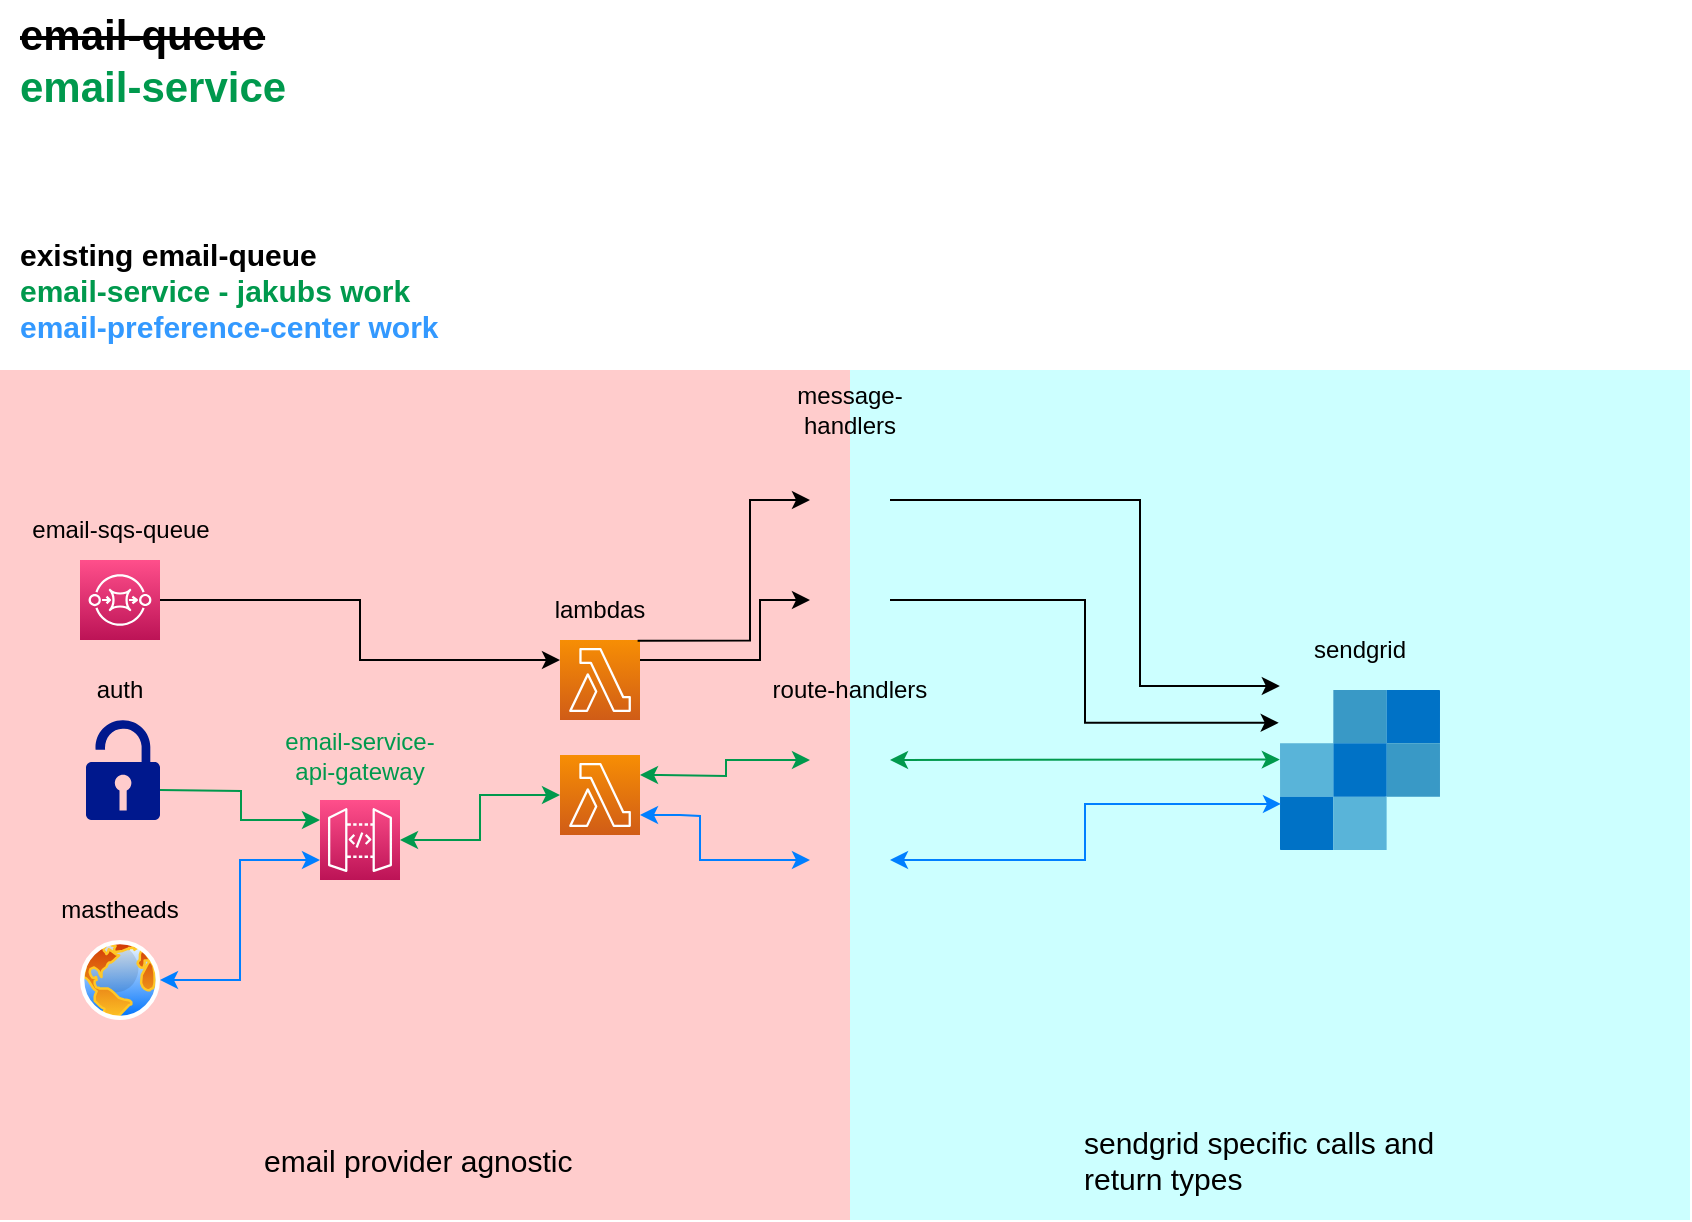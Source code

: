 <mxfile version="19.0.1" type="github">
  <diagram id="DJY0Mr7dxSUuWpH9l4sK" name="Page-1">
    <mxGraphModel dx="2526" dy="942" grid="1" gridSize="10" guides="1" tooltips="1" connect="1" arrows="1" fold="1" page="1" pageScale="1" pageWidth="850" pageHeight="1100" math="0" shadow="0">
      <root>
        <mxCell id="0" />
        <mxCell id="1" parent="0" />
        <mxCell id="3bbdTDh3zmlM17raPETA-42" value="" style="whiteSpace=wrap;html=1;aspect=fixed;shadow=0;sketch=0;fontSize=15;strokeColor=none;strokeWidth=11;fillColor=#CCFFFF;" vertex="1" parent="1">
          <mxGeometry x="420" y="265" width="425" height="425" as="geometry" />
        </mxCell>
        <mxCell id="3bbdTDh3zmlM17raPETA-41" value="" style="whiteSpace=wrap;html=1;aspect=fixed;shadow=0;sketch=0;fontSize=15;strokeColor=none;strokeWidth=11;fillColor=#FFCCCC;" vertex="1" parent="1">
          <mxGeometry y="265" width="425" height="425" as="geometry" />
        </mxCell>
        <mxCell id="3bbdTDh3zmlM17raPETA-1" value="" style="sketch=0;points=[[0,0,0],[0.25,0,0],[0.5,0,0],[0.75,0,0],[1,0,0],[0,1,0],[0.25,1,0],[0.5,1,0],[0.75,1,0],[1,1,0],[0,0.25,0],[0,0.5,0],[0,0.75,0],[1,0.25,0],[1,0.5,0],[1,0.75,0]];outlineConnect=0;fontColor=#232F3E;gradientColor=#FF4F8B;gradientDirection=north;fillColor=#BC1356;strokeColor=#ffffff;dashed=0;verticalLabelPosition=bottom;verticalAlign=top;align=center;html=1;fontSize=12;fontStyle=0;aspect=fixed;shape=mxgraph.aws4.resourceIcon;resIcon=mxgraph.aws4.sqs;" vertex="1" parent="1">
          <mxGeometry x="40" y="360" width="40" height="40" as="geometry" />
        </mxCell>
        <mxCell id="3bbdTDh3zmlM17raPETA-3" value="" style="endArrow=classic;html=1;rounded=0;exitX=1;exitY=0.5;exitDx=0;exitDy=0;exitPerimeter=0;entryX=0;entryY=0.25;entryDx=0;entryDy=0;entryPerimeter=0;edgeStyle=orthogonalEdgeStyle;" edge="1" parent="1" source="3bbdTDh3zmlM17raPETA-1" target="3bbdTDh3zmlM17raPETA-4">
          <mxGeometry width="50" height="50" relative="1" as="geometry">
            <mxPoint x="420" y="490" as="sourcePoint" />
            <mxPoint x="160" y="380" as="targetPoint" />
          </mxGeometry>
        </mxCell>
        <mxCell id="3bbdTDh3zmlM17raPETA-4" value="" style="sketch=0;points=[[0,0,0],[0.25,0,0],[0.5,0,0],[0.75,0,0],[1,0,0],[0,1,0],[0.25,1,0],[0.5,1,0],[0.75,1,0],[1,1,0],[0,0.25,0],[0,0.5,0],[0,0.75,0],[1,0.25,0],[1,0.5,0],[1,0.75,0]];outlineConnect=0;fontColor=#232F3E;gradientColor=#F78E04;gradientDirection=north;fillColor=#D05C17;strokeColor=#ffffff;dashed=0;verticalLabelPosition=bottom;verticalAlign=top;align=center;html=1;fontSize=12;fontStyle=0;aspect=fixed;shape=mxgraph.aws4.resourceIcon;resIcon=mxgraph.aws4.lambda;" vertex="1" parent="1">
          <mxGeometry x="280" y="400" width="40" height="40" as="geometry" />
        </mxCell>
        <mxCell id="3bbdTDh3zmlM17raPETA-5" value="email-sqs-queue" style="text;html=1;strokeColor=none;fillColor=none;align=center;verticalAlign=middle;whiteSpace=wrap;rounded=0;" vertex="1" parent="1">
          <mxGeometry x="7.5" y="330" width="105" height="30" as="geometry" />
        </mxCell>
        <mxCell id="3bbdTDh3zmlM17raPETA-6" value="&lt;strike style=&quot;font-size: 21px;&quot;&gt;email-queue&lt;/strike&gt;&lt;br style=&quot;font-size: 21px;&quot;&gt;&lt;font color=&quot;#00994d&quot; style=&quot;font-size: 21px;&quot;&gt;email-service&lt;/font&gt;" style="text;html=1;strokeColor=none;fillColor=none;align=left;verticalAlign=middle;whiteSpace=wrap;rounded=0;fontSize=21;fontStyle=1" vertex="1" parent="1">
          <mxGeometry x="7.5" y="80" width="163.5" height="60" as="geometry" />
        </mxCell>
        <mxCell id="3bbdTDh3zmlM17raPETA-7" value="" style="sketch=0;points=[[0,0,0],[0.25,0,0],[0.5,0,0],[0.75,0,0],[1,0,0],[0,1,0],[0.25,1,0],[0.5,1,0],[0.75,1,0],[1,1,0],[0,0.25,0],[0,0.5,0],[0,0.75,0],[1,0.25,0],[1,0.5,0],[1,0.75,0]];outlineConnect=0;fontColor=#232F3E;gradientColor=#FF4F8B;gradientDirection=north;fillColor=#BC1356;strokeColor=#ffffff;verticalLabelPosition=bottom;verticalAlign=top;align=center;html=1;fontSize=12;fontStyle=0;aspect=fixed;shape=mxgraph.aws4.resourceIcon;resIcon=mxgraph.aws4.api_gateway;strokeWidth=11;shadow=0;" vertex="1" parent="1">
          <mxGeometry x="160" y="480" width="40" height="40" as="geometry" />
        </mxCell>
        <mxCell id="3bbdTDh3zmlM17raPETA-8" value="" style="sketch=0;aspect=fixed;pointerEvents=1;shadow=0;dashed=0;html=1;strokeColor=none;labelPosition=center;verticalLabelPosition=bottom;verticalAlign=top;align=center;fillColor=#00188D;shape=mxgraph.mscae.enterprise.lock_unlocked;fontColor=#00994D;" vertex="1" parent="1">
          <mxGeometry x="43" y="440" width="37" height="50" as="geometry" />
        </mxCell>
        <mxCell id="3bbdTDh3zmlM17raPETA-9" value="auth" style="text;html=1;strokeColor=none;fillColor=none;align=center;verticalAlign=middle;whiteSpace=wrap;rounded=0;" vertex="1" parent="1">
          <mxGeometry x="15" y="410" width="90" height="30" as="geometry" />
        </mxCell>
        <mxCell id="3bbdTDh3zmlM17raPETA-10" value="&lt;font color=&quot;#00994d&quot;&gt;email-service-api-gateway&lt;/font&gt;" style="text;html=1;strokeColor=none;fillColor=none;align=center;verticalAlign=middle;whiteSpace=wrap;rounded=0;" vertex="1" parent="1">
          <mxGeometry x="135" y="440" width="90" height="35" as="geometry" />
        </mxCell>
        <mxCell id="3bbdTDh3zmlM17raPETA-11" value="" style="aspect=fixed;perimeter=ellipsePerimeter;html=1;align=center;shadow=0;dashed=0;spacingTop=3;image;image=img/lib/active_directory/internet_globe.svg;sketch=0;fontColor=#00994D;strokeColor=#009900;strokeWidth=11;" vertex="1" parent="1">
          <mxGeometry x="40" y="550" width="40" height="40" as="geometry" />
        </mxCell>
        <mxCell id="3bbdTDh3zmlM17raPETA-12" value="mastheads" style="text;html=1;strokeColor=none;fillColor=none;align=center;verticalAlign=middle;whiteSpace=wrap;rounded=0;" vertex="1" parent="1">
          <mxGeometry x="15" y="520" width="90" height="30" as="geometry" />
        </mxCell>
        <mxCell id="3bbdTDh3zmlM17raPETA-14" value="" style="endArrow=classic;html=1;rounded=0;fontColor=#00994D;entryX=0;entryY=0.25;entryDx=0;entryDy=0;entryPerimeter=0;edgeStyle=orthogonalEdgeStyle;strokeColor=#00994D;" edge="1" parent="1" target="3bbdTDh3zmlM17raPETA-7">
          <mxGeometry width="50" height="50" relative="1" as="geometry">
            <mxPoint x="80" y="475" as="sourcePoint" />
            <mxPoint x="130" y="425" as="targetPoint" />
          </mxGeometry>
        </mxCell>
        <mxCell id="3bbdTDh3zmlM17raPETA-16" value="" style="endArrow=classic;startArrow=classic;html=1;rounded=0;fontColor=#00994D;strokeColor=#007FFF;exitX=1;exitY=0.5;exitDx=0;exitDy=0;entryX=0;entryY=0.75;entryDx=0;entryDy=0;entryPerimeter=0;edgeStyle=orthogonalEdgeStyle;" edge="1" parent="1" source="3bbdTDh3zmlM17raPETA-11" target="3bbdTDh3zmlM17raPETA-7">
          <mxGeometry width="50" height="50" relative="1" as="geometry">
            <mxPoint x="400" y="480" as="sourcePoint" />
            <mxPoint x="450" y="430" as="targetPoint" />
          </mxGeometry>
        </mxCell>
        <mxCell id="3bbdTDh3zmlM17raPETA-17" value="" style="endArrow=classic;startArrow=classic;html=1;rounded=0;fontColor=#00994D;strokeColor=#00994D;exitX=1;exitY=0.5;exitDx=0;exitDy=0;exitPerimeter=0;edgeStyle=orthogonalEdgeStyle;entryX=0;entryY=0.5;entryDx=0;entryDy=0;entryPerimeter=0;" edge="1" parent="1" source="3bbdTDh3zmlM17raPETA-7" target="3bbdTDh3zmlM17raPETA-45">
          <mxGeometry width="50" height="50" relative="1" as="geometry">
            <mxPoint x="400" y="480" as="sourcePoint" />
            <mxPoint x="450" y="430" as="targetPoint" />
          </mxGeometry>
        </mxCell>
        <mxCell id="3bbdTDh3zmlM17raPETA-18" value="" style="shape=image;html=1;verticalAlign=top;verticalLabelPosition=bottom;labelBackgroundColor=#ffffff;imageAspect=0;aspect=fixed;image=https://cdn1.iconfinder.com/data/icons/ionicons-fill-vol-2/512/logo-javascript-128.png;shadow=0;sketch=0;fontSize=21;fontColor=#00994D;strokeColor=#009900;strokeWidth=11;" vertex="1" parent="1">
          <mxGeometry x="405" y="310" width="40" height="40" as="geometry" />
        </mxCell>
        <mxCell id="3bbdTDh3zmlM17raPETA-19" value="lambdas" style="text;html=1;strokeColor=none;fillColor=none;align=center;verticalAlign=middle;whiteSpace=wrap;rounded=0;" vertex="1" parent="1">
          <mxGeometry x="255" y="370" width="90" height="30" as="geometry" />
        </mxCell>
        <mxCell id="3bbdTDh3zmlM17raPETA-20" value="" style="shape=image;html=1;verticalAlign=top;verticalLabelPosition=bottom;labelBackgroundColor=#ffffff;imageAspect=0;aspect=fixed;image=https://cdn1.iconfinder.com/data/icons/ionicons-fill-vol-2/512/logo-javascript-128.png;shadow=0;sketch=0;fontSize=21;fontColor=#00994D;strokeColor=#009900;strokeWidth=11;" vertex="1" parent="1">
          <mxGeometry x="405" y="360" width="40" height="40" as="geometry" />
        </mxCell>
        <mxCell id="3bbdTDh3zmlM17raPETA-21" value="" style="shape=image;html=1;verticalAlign=top;verticalLabelPosition=bottom;labelBackgroundColor=#ffffff;imageAspect=0;aspect=fixed;image=https://cdn1.iconfinder.com/data/icons/ionicons-fill-vol-2/512/logo-javascript-128.png;shadow=0;sketch=0;fontSize=21;fontColor=#00994D;strokeColor=#009900;strokeWidth=11;" vertex="1" parent="1">
          <mxGeometry x="405" y="440" width="40" height="40" as="geometry" />
        </mxCell>
        <mxCell id="3bbdTDh3zmlM17raPETA-22" value="" style="shape=image;html=1;verticalAlign=top;verticalLabelPosition=bottom;labelBackgroundColor=#ffffff;imageAspect=0;aspect=fixed;image=https://cdn1.iconfinder.com/data/icons/ionicons-fill-vol-2/512/logo-javascript-128.png;shadow=0;sketch=0;fontSize=21;fontColor=#00994D;strokeColor=#009900;strokeWidth=11;" vertex="1" parent="1">
          <mxGeometry x="405" y="490" width="40" height="40" as="geometry" />
        </mxCell>
        <mxCell id="3bbdTDh3zmlM17raPETA-25" value="" style="sketch=0;aspect=fixed;html=1;points=[];align=center;image;fontSize=12;image=img/lib/mscae/SendGrid_Accounts.svg;shadow=0;fontColor=#00994D;strokeColor=#009900;strokeWidth=11;" vertex="1" parent="1">
          <mxGeometry x="640" y="425" width="80" height="80" as="geometry" />
        </mxCell>
        <mxCell id="3bbdTDh3zmlM17raPETA-26" value="sendgrid" style="text;html=1;strokeColor=none;fillColor=none;align=center;verticalAlign=middle;whiteSpace=wrap;rounded=0;" vertex="1" parent="1">
          <mxGeometry x="630" y="390" width="100" height="30" as="geometry" />
        </mxCell>
        <mxCell id="3bbdTDh3zmlM17raPETA-27" value="message-handlers" style="text;html=1;strokeColor=none;fillColor=none;align=center;verticalAlign=middle;whiteSpace=wrap;rounded=0;" vertex="1" parent="1">
          <mxGeometry x="380" y="270" width="90" height="30" as="geometry" />
        </mxCell>
        <mxCell id="3bbdTDh3zmlM17raPETA-28" value="route-handlers" style="text;html=1;strokeColor=none;fillColor=none;align=center;verticalAlign=middle;whiteSpace=wrap;rounded=0;" vertex="1" parent="1">
          <mxGeometry x="380" y="410" width="90" height="30" as="geometry" />
        </mxCell>
        <mxCell id="3bbdTDh3zmlM17raPETA-29" value="" style="endArrow=classic;html=1;rounded=0;fontSize=21;fontColor=#00994D;strokeColor=#000000;exitX=0.709;exitY=1.011;exitDx=0;exitDy=0;exitPerimeter=0;entryX=0;entryY=0.5;entryDx=0;entryDy=0;edgeStyle=orthogonalEdgeStyle;" edge="1" parent="1" source="3bbdTDh3zmlM17raPETA-19" target="3bbdTDh3zmlM17raPETA-18">
          <mxGeometry width="50" height="50" relative="1" as="geometry">
            <mxPoint x="580" y="380" as="sourcePoint" />
            <mxPoint x="630" y="330" as="targetPoint" />
            <Array as="points">
              <mxPoint x="375" y="400" />
              <mxPoint x="375" y="330" />
            </Array>
          </mxGeometry>
        </mxCell>
        <mxCell id="3bbdTDh3zmlM17raPETA-31" value="" style="endArrow=classic;html=1;rounded=0;fontSize=21;fontColor=#00994D;strokeColor=#000000;exitX=1;exitY=0.25;exitDx=0;exitDy=0;exitPerimeter=0;entryX=0;entryY=0.5;entryDx=0;entryDy=0;edgeStyle=orthogonalEdgeStyle;" edge="1" parent="1" source="3bbdTDh3zmlM17raPETA-4" target="3bbdTDh3zmlM17raPETA-20">
          <mxGeometry width="50" height="50" relative="1" as="geometry">
            <mxPoint x="580" y="390" as="sourcePoint" />
            <mxPoint x="630" y="340" as="targetPoint" />
            <Array as="points">
              <mxPoint x="380" y="410" />
              <mxPoint x="380" y="380" />
            </Array>
          </mxGeometry>
        </mxCell>
        <mxCell id="3bbdTDh3zmlM17raPETA-32" value="" style="endArrow=classic;startArrow=classic;html=1;rounded=0;fontSize=21;fontColor=#00994D;strokeColor=#00994D;exitX=1;exitY=0.25;exitDx=0;exitDy=0;exitPerimeter=0;entryX=0;entryY=0.5;entryDx=0;entryDy=0;edgeStyle=orthogonalEdgeStyle;" edge="1" parent="1" source="3bbdTDh3zmlM17raPETA-45" target="3bbdTDh3zmlM17raPETA-21">
          <mxGeometry width="50" height="50" relative="1" as="geometry">
            <mxPoint x="580" y="390" as="sourcePoint" />
            <mxPoint x="630" y="340" as="targetPoint" />
            <Array as="points">
              <mxPoint x="330" y="468" />
              <mxPoint x="363" y="468" />
              <mxPoint x="363" y="460" />
            </Array>
          </mxGeometry>
        </mxCell>
        <mxCell id="3bbdTDh3zmlM17raPETA-33" value="" style="endArrow=classic;startArrow=classic;html=1;rounded=0;fontSize=21;fontColor=#00994D;strokeColor=#007FFF;exitX=1;exitY=0.75;exitDx=0;exitDy=0;exitPerimeter=0;entryX=0;entryY=0.5;entryDx=0;entryDy=0;edgeStyle=orthogonalEdgeStyle;" edge="1" parent="1" source="3bbdTDh3zmlM17raPETA-45" target="3bbdTDh3zmlM17raPETA-22">
          <mxGeometry width="50" height="50" relative="1" as="geometry">
            <mxPoint x="580" y="390" as="sourcePoint" />
            <mxPoint x="630" y="340" as="targetPoint" />
            <Array as="points">
              <mxPoint x="340" y="488" />
              <mxPoint x="350" y="488" />
              <mxPoint x="350" y="510" />
            </Array>
          </mxGeometry>
        </mxCell>
        <mxCell id="3bbdTDh3zmlM17raPETA-34" value="" style="endArrow=classic;startArrow=classic;html=1;rounded=0;fontSize=21;fontColor=#00994D;strokeColor=#00994D;entryX=-0.001;entryY=0.435;entryDx=0;entryDy=0;entryPerimeter=0;" edge="1" parent="1" source="3bbdTDh3zmlM17raPETA-21" target="3bbdTDh3zmlM17raPETA-25">
          <mxGeometry width="50" height="50" relative="1" as="geometry">
            <mxPoint x="580" y="390" as="sourcePoint" />
            <mxPoint x="630" y="340" as="targetPoint" />
          </mxGeometry>
        </mxCell>
        <mxCell id="3bbdTDh3zmlM17raPETA-35" value="" style="endArrow=classic;startArrow=classic;html=1;rounded=0;fontSize=21;fontColor=#00994D;strokeColor=#007FFF;exitX=1;exitY=0.5;exitDx=0;exitDy=0;entryX=0.006;entryY=0.712;entryDx=0;entryDy=0;entryPerimeter=0;edgeStyle=orthogonalEdgeStyle;" edge="1" parent="1" source="3bbdTDh3zmlM17raPETA-22" target="3bbdTDh3zmlM17raPETA-25">
          <mxGeometry width="50" height="50" relative="1" as="geometry">
            <mxPoint x="580" y="390" as="sourcePoint" />
            <mxPoint x="630" y="340" as="targetPoint" />
          </mxGeometry>
        </mxCell>
        <mxCell id="3bbdTDh3zmlM17raPETA-38" value="&lt;font style=&quot;font-size: 15px;&quot;&gt;existing email-queue&lt;br&gt;&lt;/font&gt;&lt;font style=&quot;font-size: 15px;&quot;&gt;&lt;font color=&quot;#00994d&quot;&gt;email-service - jakubs work&lt;/font&gt;&lt;br&gt;&lt;font color=&quot;#3399ff&quot;&gt;email-preference-center work&lt;/font&gt;&lt;br&gt;&lt;/font&gt;" style="text;html=1;strokeColor=none;fillColor=none;align=left;verticalAlign=middle;whiteSpace=wrap;rounded=0;fontSize=15;fontStyle=1" vertex="1" parent="1">
          <mxGeometry x="7.5" y="180" width="280" height="90" as="geometry" />
        </mxCell>
        <mxCell id="3bbdTDh3zmlM17raPETA-39" value="" style="endArrow=classic;html=1;rounded=0;fontSize=15;fontColor=#00994D;strokeColor=#000000;exitX=1;exitY=0.5;exitDx=0;exitDy=0;edgeStyle=orthogonalEdgeStyle;entryX=-0.008;entryY=0.205;entryDx=0;entryDy=0;entryPerimeter=0;" edge="1" parent="1" source="3bbdTDh3zmlM17raPETA-20" target="3bbdTDh3zmlM17raPETA-25">
          <mxGeometry width="50" height="50" relative="1" as="geometry">
            <mxPoint x="610" y="400" as="sourcePoint" />
            <mxPoint x="660" y="350" as="targetPoint" />
          </mxGeometry>
        </mxCell>
        <mxCell id="3bbdTDh3zmlM17raPETA-40" value="" style="endArrow=classic;html=1;rounded=0;fontSize=15;fontColor=#00994D;strokeColor=#000000;exitX=1;exitY=0.5;exitDx=0;exitDy=0;entryX=-0.001;entryY=-0.025;entryDx=0;entryDy=0;entryPerimeter=0;edgeStyle=orthogonalEdgeStyle;" edge="1" parent="1" source="3bbdTDh3zmlM17raPETA-18" target="3bbdTDh3zmlM17raPETA-25">
          <mxGeometry width="50" height="50" relative="1" as="geometry">
            <mxPoint x="610" y="400" as="sourcePoint" />
            <mxPoint x="660" y="350" as="targetPoint" />
            <Array as="points">
              <mxPoint x="570" y="330" />
              <mxPoint x="570" y="423" />
            </Array>
          </mxGeometry>
        </mxCell>
        <mxCell id="3bbdTDh3zmlM17raPETA-43" value="&lt;font style=&quot;font-size: 15px;&quot;&gt;&lt;span style=&quot;font-weight: normal;&quot;&gt;email provider agnostic&lt;/span&gt;&lt;br&gt;&lt;/font&gt;" style="text;html=1;strokeColor=none;fillColor=none;align=left;verticalAlign=middle;whiteSpace=wrap;rounded=0;fontSize=15;fontStyle=1" vertex="1" parent="1">
          <mxGeometry x="130" y="630" width="190" height="60" as="geometry" />
        </mxCell>
        <mxCell id="3bbdTDh3zmlM17raPETA-44" value="&lt;font style=&quot;font-size: 15px;&quot;&gt;&lt;span style=&quot;font-weight: normal;&quot;&gt;sendgrid specific calls and return types&lt;/span&gt;&lt;br&gt;&lt;/font&gt;" style="text;html=1;strokeColor=none;fillColor=none;align=left;verticalAlign=middle;whiteSpace=wrap;rounded=0;fontSize=15;fontStyle=1" vertex="1" parent="1">
          <mxGeometry x="540" y="630" width="190" height="60" as="geometry" />
        </mxCell>
        <mxCell id="3bbdTDh3zmlM17raPETA-45" value="" style="sketch=0;points=[[0,0,0],[0.25,0,0],[0.5,0,0],[0.75,0,0],[1,0,0],[0,1,0],[0.25,1,0],[0.5,1,0],[0.75,1,0],[1,1,0],[0,0.25,0],[0,0.5,0],[0,0.75,0],[1,0.25,0],[1,0.5,0],[1,0.75,0]];outlineConnect=0;fontColor=#232F3E;gradientColor=#F78E04;gradientDirection=north;fillColor=#D05C17;strokeColor=#ffffff;dashed=0;verticalLabelPosition=bottom;verticalAlign=top;align=center;html=1;fontSize=12;fontStyle=0;aspect=fixed;shape=mxgraph.aws4.resourceIcon;resIcon=mxgraph.aws4.lambda;" vertex="1" parent="1">
          <mxGeometry x="280" y="457.5" width="40" height="40" as="geometry" />
        </mxCell>
      </root>
    </mxGraphModel>
  </diagram>
</mxfile>
